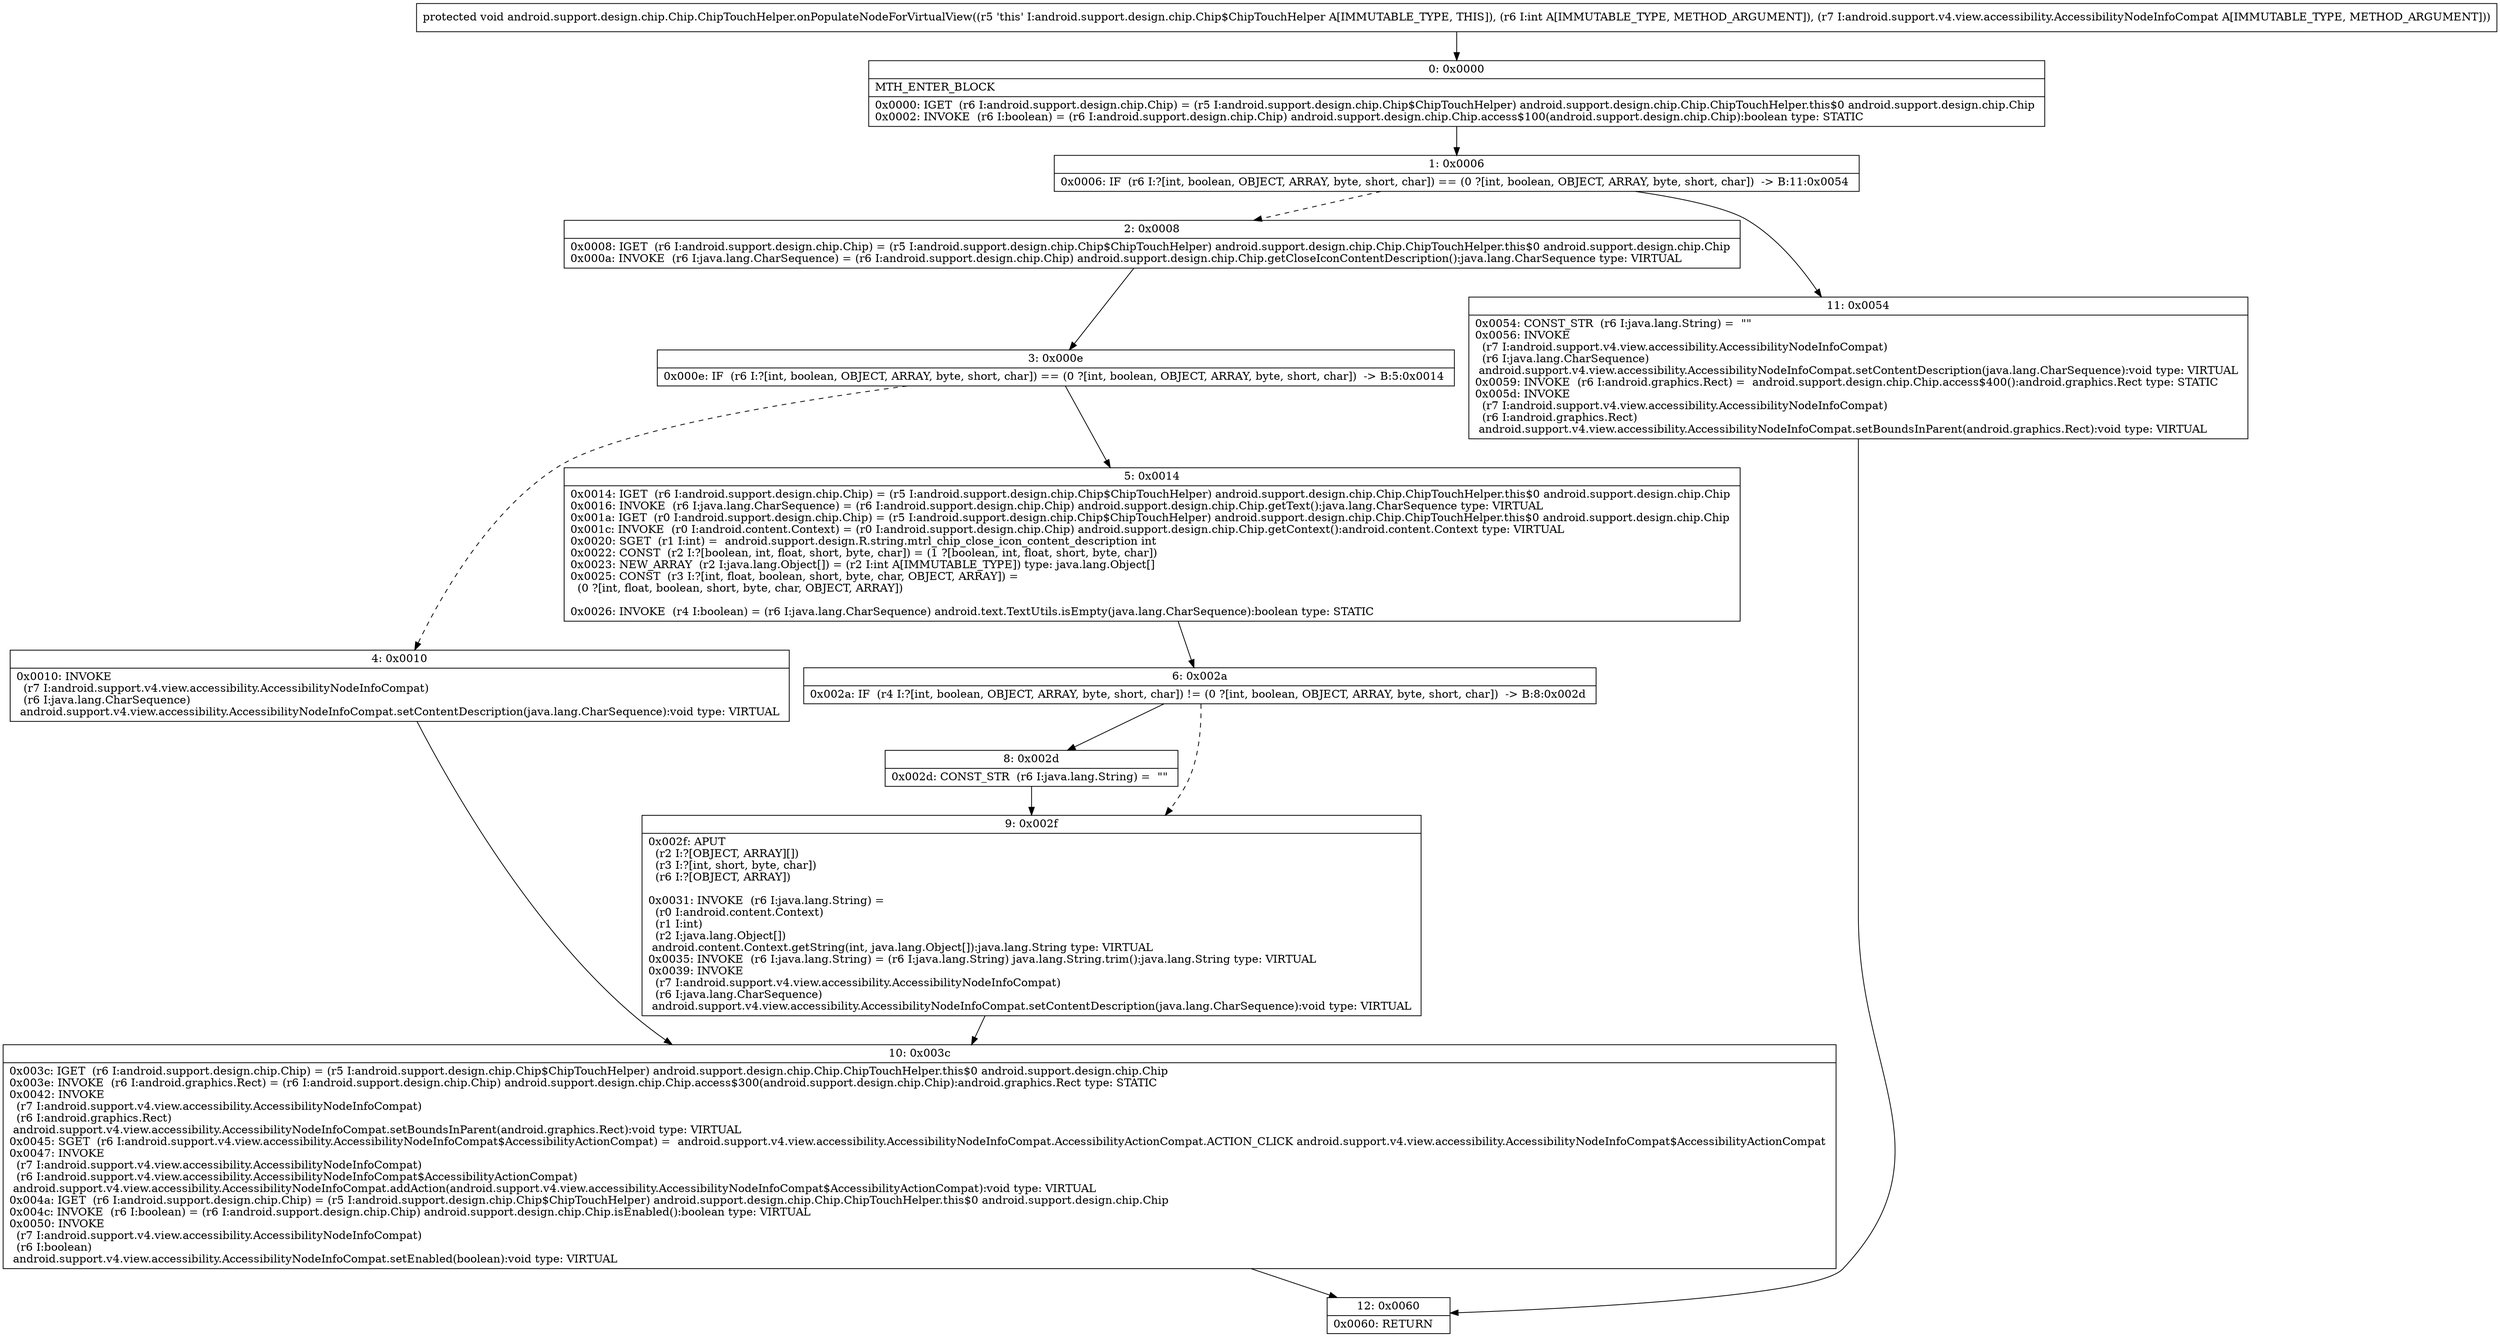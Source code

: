 digraph "CFG forandroid.support.design.chip.Chip.ChipTouchHelper.onPopulateNodeForVirtualView(ILandroid\/support\/v4\/view\/accessibility\/AccessibilityNodeInfoCompat;)V" {
Node_0 [shape=record,label="{0\:\ 0x0000|MTH_ENTER_BLOCK\l|0x0000: IGET  (r6 I:android.support.design.chip.Chip) = (r5 I:android.support.design.chip.Chip$ChipTouchHelper) android.support.design.chip.Chip.ChipTouchHelper.this$0 android.support.design.chip.Chip \l0x0002: INVOKE  (r6 I:boolean) = (r6 I:android.support.design.chip.Chip) android.support.design.chip.Chip.access$100(android.support.design.chip.Chip):boolean type: STATIC \l}"];
Node_1 [shape=record,label="{1\:\ 0x0006|0x0006: IF  (r6 I:?[int, boolean, OBJECT, ARRAY, byte, short, char]) == (0 ?[int, boolean, OBJECT, ARRAY, byte, short, char])  \-\> B:11:0x0054 \l}"];
Node_2 [shape=record,label="{2\:\ 0x0008|0x0008: IGET  (r6 I:android.support.design.chip.Chip) = (r5 I:android.support.design.chip.Chip$ChipTouchHelper) android.support.design.chip.Chip.ChipTouchHelper.this$0 android.support.design.chip.Chip \l0x000a: INVOKE  (r6 I:java.lang.CharSequence) = (r6 I:android.support.design.chip.Chip) android.support.design.chip.Chip.getCloseIconContentDescription():java.lang.CharSequence type: VIRTUAL \l}"];
Node_3 [shape=record,label="{3\:\ 0x000e|0x000e: IF  (r6 I:?[int, boolean, OBJECT, ARRAY, byte, short, char]) == (0 ?[int, boolean, OBJECT, ARRAY, byte, short, char])  \-\> B:5:0x0014 \l}"];
Node_4 [shape=record,label="{4\:\ 0x0010|0x0010: INVOKE  \l  (r7 I:android.support.v4.view.accessibility.AccessibilityNodeInfoCompat)\l  (r6 I:java.lang.CharSequence)\l android.support.v4.view.accessibility.AccessibilityNodeInfoCompat.setContentDescription(java.lang.CharSequence):void type: VIRTUAL \l}"];
Node_5 [shape=record,label="{5\:\ 0x0014|0x0014: IGET  (r6 I:android.support.design.chip.Chip) = (r5 I:android.support.design.chip.Chip$ChipTouchHelper) android.support.design.chip.Chip.ChipTouchHelper.this$0 android.support.design.chip.Chip \l0x0016: INVOKE  (r6 I:java.lang.CharSequence) = (r6 I:android.support.design.chip.Chip) android.support.design.chip.Chip.getText():java.lang.CharSequence type: VIRTUAL \l0x001a: IGET  (r0 I:android.support.design.chip.Chip) = (r5 I:android.support.design.chip.Chip$ChipTouchHelper) android.support.design.chip.Chip.ChipTouchHelper.this$0 android.support.design.chip.Chip \l0x001c: INVOKE  (r0 I:android.content.Context) = (r0 I:android.support.design.chip.Chip) android.support.design.chip.Chip.getContext():android.content.Context type: VIRTUAL \l0x0020: SGET  (r1 I:int) =  android.support.design.R.string.mtrl_chip_close_icon_content_description int \l0x0022: CONST  (r2 I:?[boolean, int, float, short, byte, char]) = (1 ?[boolean, int, float, short, byte, char]) \l0x0023: NEW_ARRAY  (r2 I:java.lang.Object[]) = (r2 I:int A[IMMUTABLE_TYPE]) type: java.lang.Object[] \l0x0025: CONST  (r3 I:?[int, float, boolean, short, byte, char, OBJECT, ARRAY]) = \l  (0 ?[int, float, boolean, short, byte, char, OBJECT, ARRAY])\l \l0x0026: INVOKE  (r4 I:boolean) = (r6 I:java.lang.CharSequence) android.text.TextUtils.isEmpty(java.lang.CharSequence):boolean type: STATIC \l}"];
Node_6 [shape=record,label="{6\:\ 0x002a|0x002a: IF  (r4 I:?[int, boolean, OBJECT, ARRAY, byte, short, char]) != (0 ?[int, boolean, OBJECT, ARRAY, byte, short, char])  \-\> B:8:0x002d \l}"];
Node_8 [shape=record,label="{8\:\ 0x002d|0x002d: CONST_STR  (r6 I:java.lang.String) =  \"\" \l}"];
Node_9 [shape=record,label="{9\:\ 0x002f|0x002f: APUT  \l  (r2 I:?[OBJECT, ARRAY][])\l  (r3 I:?[int, short, byte, char])\l  (r6 I:?[OBJECT, ARRAY])\l \l0x0031: INVOKE  (r6 I:java.lang.String) = \l  (r0 I:android.content.Context)\l  (r1 I:int)\l  (r2 I:java.lang.Object[])\l android.content.Context.getString(int, java.lang.Object[]):java.lang.String type: VIRTUAL \l0x0035: INVOKE  (r6 I:java.lang.String) = (r6 I:java.lang.String) java.lang.String.trim():java.lang.String type: VIRTUAL \l0x0039: INVOKE  \l  (r7 I:android.support.v4.view.accessibility.AccessibilityNodeInfoCompat)\l  (r6 I:java.lang.CharSequence)\l android.support.v4.view.accessibility.AccessibilityNodeInfoCompat.setContentDescription(java.lang.CharSequence):void type: VIRTUAL \l}"];
Node_10 [shape=record,label="{10\:\ 0x003c|0x003c: IGET  (r6 I:android.support.design.chip.Chip) = (r5 I:android.support.design.chip.Chip$ChipTouchHelper) android.support.design.chip.Chip.ChipTouchHelper.this$0 android.support.design.chip.Chip \l0x003e: INVOKE  (r6 I:android.graphics.Rect) = (r6 I:android.support.design.chip.Chip) android.support.design.chip.Chip.access$300(android.support.design.chip.Chip):android.graphics.Rect type: STATIC \l0x0042: INVOKE  \l  (r7 I:android.support.v4.view.accessibility.AccessibilityNodeInfoCompat)\l  (r6 I:android.graphics.Rect)\l android.support.v4.view.accessibility.AccessibilityNodeInfoCompat.setBoundsInParent(android.graphics.Rect):void type: VIRTUAL \l0x0045: SGET  (r6 I:android.support.v4.view.accessibility.AccessibilityNodeInfoCompat$AccessibilityActionCompat) =  android.support.v4.view.accessibility.AccessibilityNodeInfoCompat.AccessibilityActionCompat.ACTION_CLICK android.support.v4.view.accessibility.AccessibilityNodeInfoCompat$AccessibilityActionCompat \l0x0047: INVOKE  \l  (r7 I:android.support.v4.view.accessibility.AccessibilityNodeInfoCompat)\l  (r6 I:android.support.v4.view.accessibility.AccessibilityNodeInfoCompat$AccessibilityActionCompat)\l android.support.v4.view.accessibility.AccessibilityNodeInfoCompat.addAction(android.support.v4.view.accessibility.AccessibilityNodeInfoCompat$AccessibilityActionCompat):void type: VIRTUAL \l0x004a: IGET  (r6 I:android.support.design.chip.Chip) = (r5 I:android.support.design.chip.Chip$ChipTouchHelper) android.support.design.chip.Chip.ChipTouchHelper.this$0 android.support.design.chip.Chip \l0x004c: INVOKE  (r6 I:boolean) = (r6 I:android.support.design.chip.Chip) android.support.design.chip.Chip.isEnabled():boolean type: VIRTUAL \l0x0050: INVOKE  \l  (r7 I:android.support.v4.view.accessibility.AccessibilityNodeInfoCompat)\l  (r6 I:boolean)\l android.support.v4.view.accessibility.AccessibilityNodeInfoCompat.setEnabled(boolean):void type: VIRTUAL \l}"];
Node_11 [shape=record,label="{11\:\ 0x0054|0x0054: CONST_STR  (r6 I:java.lang.String) =  \"\" \l0x0056: INVOKE  \l  (r7 I:android.support.v4.view.accessibility.AccessibilityNodeInfoCompat)\l  (r6 I:java.lang.CharSequence)\l android.support.v4.view.accessibility.AccessibilityNodeInfoCompat.setContentDescription(java.lang.CharSequence):void type: VIRTUAL \l0x0059: INVOKE  (r6 I:android.graphics.Rect) =  android.support.design.chip.Chip.access$400():android.graphics.Rect type: STATIC \l0x005d: INVOKE  \l  (r7 I:android.support.v4.view.accessibility.AccessibilityNodeInfoCompat)\l  (r6 I:android.graphics.Rect)\l android.support.v4.view.accessibility.AccessibilityNodeInfoCompat.setBoundsInParent(android.graphics.Rect):void type: VIRTUAL \l}"];
Node_12 [shape=record,label="{12\:\ 0x0060|0x0060: RETURN   \l}"];
MethodNode[shape=record,label="{protected void android.support.design.chip.Chip.ChipTouchHelper.onPopulateNodeForVirtualView((r5 'this' I:android.support.design.chip.Chip$ChipTouchHelper A[IMMUTABLE_TYPE, THIS]), (r6 I:int A[IMMUTABLE_TYPE, METHOD_ARGUMENT]), (r7 I:android.support.v4.view.accessibility.AccessibilityNodeInfoCompat A[IMMUTABLE_TYPE, METHOD_ARGUMENT])) }"];
MethodNode -> Node_0;
Node_0 -> Node_1;
Node_1 -> Node_2[style=dashed];
Node_1 -> Node_11;
Node_2 -> Node_3;
Node_3 -> Node_4[style=dashed];
Node_3 -> Node_5;
Node_4 -> Node_10;
Node_5 -> Node_6;
Node_6 -> Node_8;
Node_6 -> Node_9[style=dashed];
Node_8 -> Node_9;
Node_9 -> Node_10;
Node_10 -> Node_12;
Node_11 -> Node_12;
}

